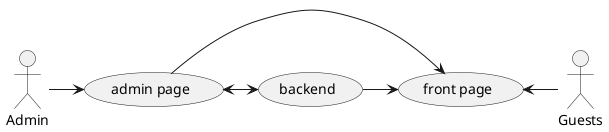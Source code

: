 @startuml
'https://plantuml.com/use-case-diagram

:Guests: AS Guest
:Admin: AS Admin
(front page) AS FPage
(admin page) AS APage
(backend) AS Server

APage <-> Server
Server -> FPage
Admin -> APage
FPage <- Guest
APage -> FPage

@enduml

